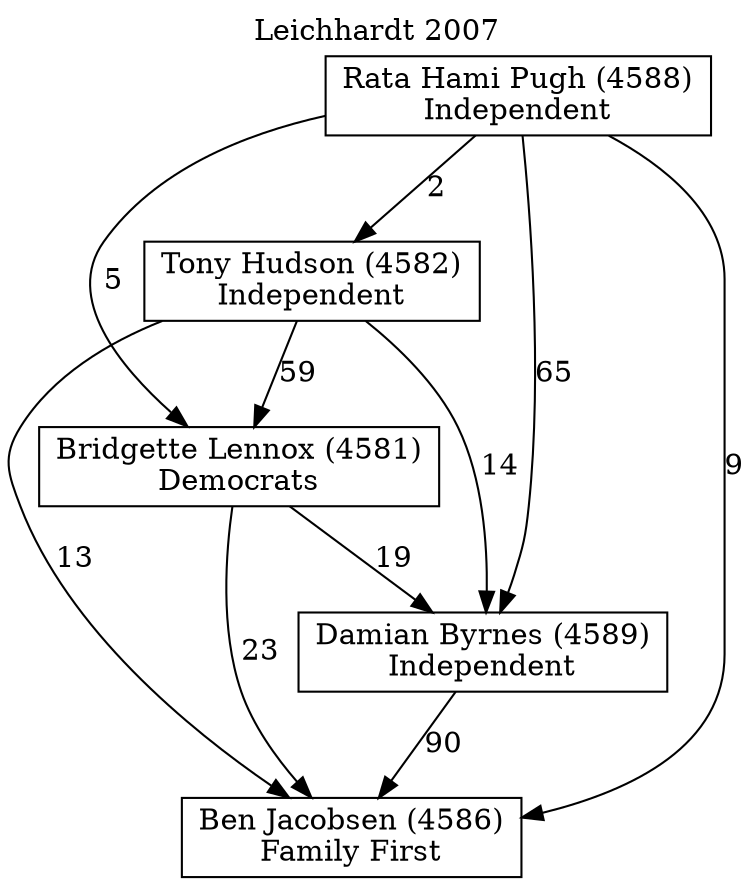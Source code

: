 // House preference flow
digraph "Ben Jacobsen (4586)_Leichhardt_2007" {
	graph [label="Leichhardt 2007" labelloc=t mclimit=10]
	node [shape=box]
	"Ben Jacobsen (4586)" [label="Ben Jacobsen (4586)
Family First"]
	"Damian Byrnes (4589)" [label="Damian Byrnes (4589)
Independent"]
	"Bridgette Lennox (4581)" [label="Bridgette Lennox (4581)
Democrats"]
	"Tony Hudson (4582)" [label="Tony Hudson (4582)
Independent"]
	"Rata Hami Pugh (4588)" [label="Rata Hami Pugh (4588)
Independent"]
	"Damian Byrnes (4589)" -> "Ben Jacobsen (4586)" [label=90]
	"Bridgette Lennox (4581)" -> "Damian Byrnes (4589)" [label=19]
	"Tony Hudson (4582)" -> "Bridgette Lennox (4581)" [label=59]
	"Rata Hami Pugh (4588)" -> "Tony Hudson (4582)" [label=2]
	"Bridgette Lennox (4581)" -> "Ben Jacobsen (4586)" [label=23]
	"Tony Hudson (4582)" -> "Ben Jacobsen (4586)" [label=13]
	"Rata Hami Pugh (4588)" -> "Ben Jacobsen (4586)" [label=9]
	"Rata Hami Pugh (4588)" -> "Bridgette Lennox (4581)" [label=5]
	"Tony Hudson (4582)" -> "Damian Byrnes (4589)" [label=14]
	"Rata Hami Pugh (4588)" -> "Damian Byrnes (4589)" [label=65]
}
